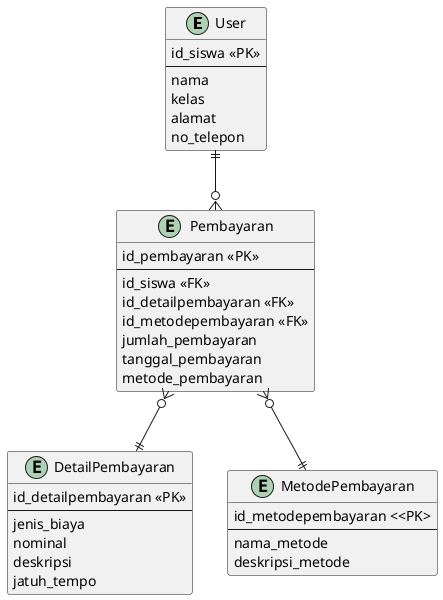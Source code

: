 @startuml database

entity User{
    id_siswa <<PK>>
    --
    nama 
    kelas
    alamat
    no_telepon
}

entity DetailPembayaran{
    id_detailpembayaran <<PK>>
    --
    jenis_biaya
    nominal 
    deskripsi 
    jatuh_tempo
}

entity MetodePembayaran{
    id_metodepembayaran <<PK>
    --
    nama_metode
    deskripsi_metode
}

entity Pembayaran {
    id_pembayaran <<PK>>
    --
    id_siswa <<FK>>
    id_detailpembayaran <<FK>>
    id_metodepembayaran <<FK>>
    jumlah_pembayaran
    tanggal_pembayaran
    metode_pembayaran
}

User ||--o{Pembayaran
Pembayaran}o--||DetailPembayaran
Pembayaran}o--||MetodePembayaran

@enduml